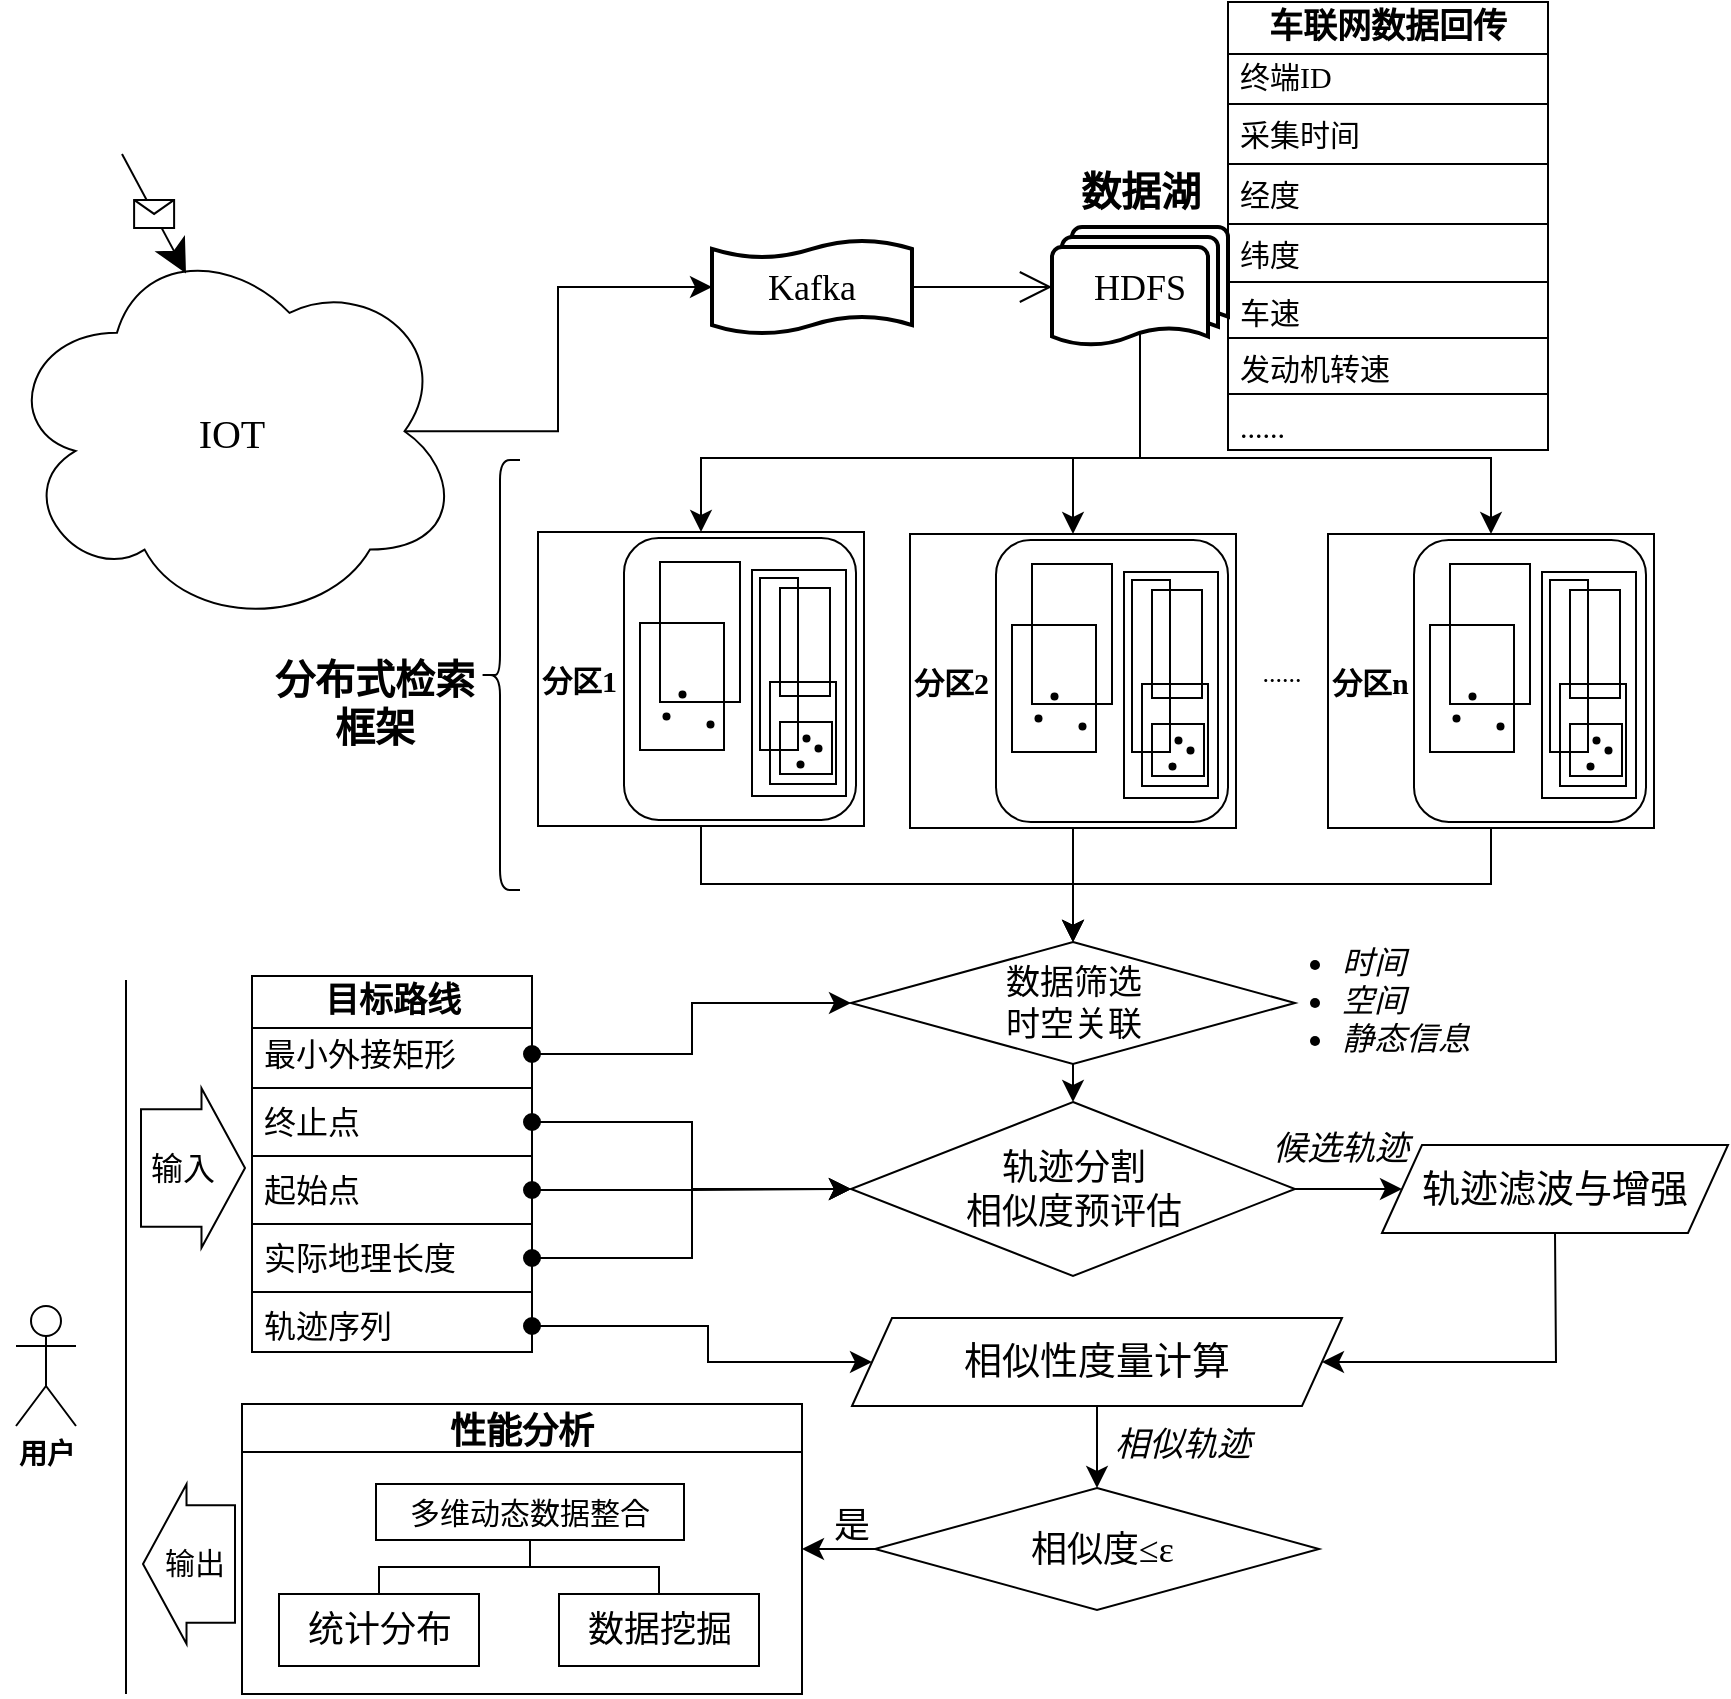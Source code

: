 <mxfile version="24.7.7">
  <diagram name="第 1 页" id="QPPe_mM45RTRhulqxfoM">
    <mxGraphModel dx="1565" dy="775" grid="0" gridSize="10" guides="1" tooltips="1" connect="1" arrows="1" fold="1" page="1" pageScale="1" pageWidth="3300" pageHeight="2339" math="0" shadow="0">
      <root>
        <mxCell id="0" />
        <mxCell id="1" parent="0" />
        <mxCell id="3G0diSPvrYinm9wSDgkd-9" value="目标路线" style="swimlane;fontStyle=1;childLayout=stackLayout;horizontal=1;startSize=26;fillColor=none;horizontalStack=0;resizeParent=1;resizeParentMax=0;resizeLast=0;collapsible=1;marginBottom=0;html=1;fontFamily=宋体;fontSize=17;verticalAlign=middle;" parent="1" vertex="1">
          <mxGeometry x="438" y="587" width="140" height="188" as="geometry">
            <mxRectangle x="360" y="410" width="110" height="30" as="alternateBounds" />
          </mxGeometry>
        </mxCell>
        <mxCell id="3G0diSPvrYinm9wSDgkd-19" value="最小外接矩形" style="text;strokeColor=none;fillColor=none;align=left;verticalAlign=middle;spacingLeft=4;spacingRight=4;overflow=hidden;rotatable=0;points=[[0,0.5],[1,0.5]];portConstraint=eastwest;whiteSpace=wrap;html=1;fontFamily=宋体;fontStyle=0;fontSize=16;" parent="3G0diSPvrYinm9wSDgkd-9" vertex="1">
          <mxGeometry y="26" width="140" height="26" as="geometry" />
        </mxCell>
        <mxCell id="3G0diSPvrYinm9wSDgkd-36" value="" style="line;strokeWidth=1;fillColor=none;align=left;verticalAlign=middle;spacingTop=-1;spacingLeft=3;spacingRight=3;rotatable=0;labelPosition=right;points=[];portConstraint=eastwest;strokeColor=inherit;fontFamily=宋体;" parent="3G0diSPvrYinm9wSDgkd-9" vertex="1">
          <mxGeometry y="52" width="140" height="8" as="geometry" />
        </mxCell>
        <mxCell id="3G0diSPvrYinm9wSDgkd-18" value="终止点" style="text;strokeColor=none;fillColor=none;align=left;verticalAlign=middle;spacingLeft=4;spacingRight=4;overflow=hidden;rotatable=0;points=[[0,0.5],[1,0.5]];portConstraint=eastwest;whiteSpace=wrap;html=1;fontFamily=宋体;fontStyle=0;fontSize=16;" parent="3G0diSPvrYinm9wSDgkd-9" vertex="1">
          <mxGeometry y="60" width="140" height="26" as="geometry" />
        </mxCell>
        <mxCell id="3G0diSPvrYinm9wSDgkd-35" value="" style="line;strokeWidth=1;fillColor=none;align=left;verticalAlign=middle;spacingTop=-1;spacingLeft=3;spacingRight=3;rotatable=0;labelPosition=right;points=[];portConstraint=eastwest;strokeColor=inherit;fontFamily=宋体;" parent="3G0diSPvrYinm9wSDgkd-9" vertex="1">
          <mxGeometry y="86" width="140" height="8" as="geometry" />
        </mxCell>
        <mxCell id="3G0diSPvrYinm9wSDgkd-201" value="起始点" style="text;strokeColor=none;fillColor=none;align=left;verticalAlign=middle;spacingLeft=4;spacingRight=4;overflow=hidden;rotatable=0;points=[[0,0.5],[1,0.5]];portConstraint=eastwest;whiteSpace=wrap;html=1;fontFamily=宋体;fontStyle=0;fontSize=16;" parent="3G0diSPvrYinm9wSDgkd-9" vertex="1">
          <mxGeometry y="94" width="140" height="26" as="geometry" />
        </mxCell>
        <mxCell id="3G0diSPvrYinm9wSDgkd-37" value="" style="line;strokeWidth=1;fillColor=none;align=left;verticalAlign=middle;spacingTop=-1;spacingLeft=3;spacingRight=3;rotatable=0;labelPosition=right;points=[];portConstraint=eastwest;strokeColor=inherit;fontFamily=宋体;" parent="3G0diSPvrYinm9wSDgkd-9" vertex="1">
          <mxGeometry y="120" width="140" height="8" as="geometry" />
        </mxCell>
        <mxCell id="3G0diSPvrYinm9wSDgkd-12" value="实际地理长度" style="text;strokeColor=none;fillColor=none;align=left;verticalAlign=middle;spacingLeft=4;spacingRight=4;overflow=hidden;rotatable=0;points=[[0,0.5],[1,0.5]];portConstraint=eastwest;whiteSpace=wrap;html=1;fontFamily=宋体;fontStyle=0;fontSize=16;" parent="3G0diSPvrYinm9wSDgkd-9" vertex="1">
          <mxGeometry y="128" width="140" height="26" as="geometry" />
        </mxCell>
        <mxCell id="3G0diSPvrYinm9wSDgkd-34" value="" style="line;strokeWidth=1;fillColor=none;align=left;verticalAlign=middle;spacingTop=-1;spacingLeft=3;spacingRight=3;rotatable=0;labelPosition=right;points=[];portConstraint=eastwest;strokeColor=inherit;fontFamily=宋体;" parent="3G0diSPvrYinm9wSDgkd-9" vertex="1">
          <mxGeometry y="154" width="140" height="8" as="geometry" />
        </mxCell>
        <mxCell id="3G0diSPvrYinm9wSDgkd-10" value="轨迹序列" style="text;strokeColor=none;fillColor=none;align=left;verticalAlign=middle;spacingLeft=4;spacingRight=4;overflow=hidden;rotatable=0;points=[[0,0.5],[1,0.5]];portConstraint=eastwest;whiteSpace=wrap;html=1;fontFamily=宋体;fontStyle=0;fontSize=16;" parent="3G0diSPvrYinm9wSDgkd-9" vertex="1">
          <mxGeometry y="162" width="140" height="26" as="geometry" />
        </mxCell>
        <mxCell id="3G0diSPvrYinm9wSDgkd-20" value="Kafka" style="shape=tape;whiteSpace=wrap;html=1;strokeWidth=2;size=0.19;fontFamily=宋体;fontStyle=0;fontSize=18;" parent="1" vertex="1">
          <mxGeometry x="668" y="219" width="100" height="47" as="geometry" />
        </mxCell>
        <mxCell id="3G0diSPvrYinm9wSDgkd-21" value="HDFS" style="strokeWidth=2;html=1;shape=mxgraph.flowchart.multi-document;whiteSpace=wrap;fontFamily=宋体;fontSize=18;fontStyle=0" parent="1" vertex="1">
          <mxGeometry x="838" y="212.5" width="88" height="60" as="geometry" />
        </mxCell>
        <mxCell id="3G0diSPvrYinm9wSDgkd-22" style="edgeStyle=none;curved=1;rounded=0;orthogonalLoop=1;jettySize=auto;html=1;exitX=1;exitY=0.5;exitDx=0;exitDy=0;exitPerimeter=0;entryX=0;entryY=0.5;entryDx=0;entryDy=0;entryPerimeter=0;fontFamily=宋体;fontSize=16;startSize=14;endArrow=open;endSize=14;sourcePerimeterSpacing=8;targetPerimeterSpacing=8;" parent="1" source="3G0diSPvrYinm9wSDgkd-20" target="3G0diSPvrYinm9wSDgkd-21" edge="1">
          <mxGeometry relative="1" as="geometry" />
        </mxCell>
        <mxCell id="3G0diSPvrYinm9wSDgkd-23" value="车联网数据回传" style="swimlane;fontStyle=1;align=center;verticalAlign=middle;childLayout=stackLayout;horizontal=1;startSize=26;horizontalStack=0;resizeParent=1;resizeParentMax=0;resizeLast=0;collapsible=1;marginBottom=0;whiteSpace=wrap;html=1;fontFamily=宋体;fontSize=17;" parent="1" vertex="1">
          <mxGeometry x="926" y="100" width="160" height="224" as="geometry" />
        </mxCell>
        <mxCell id="3G0diSPvrYinm9wSDgkd-24" value="终端ID" style="text;strokeColor=none;fillColor=none;align=left;verticalAlign=middle;spacingLeft=4;spacingRight=4;overflow=hidden;rotatable=0;points=[[0,0.5],[1,0.5]];portConstraint=eastwest;whiteSpace=wrap;html=1;fontFamily=宋体;fontSize=15;fontColor=#000000;" parent="3G0diSPvrYinm9wSDgkd-23" vertex="1">
          <mxGeometry y="26" width="160" height="21" as="geometry" />
        </mxCell>
        <mxCell id="3G0diSPvrYinm9wSDgkd-38" value="" style="line;strokeWidth=1;fillColor=none;align=left;verticalAlign=middle;spacingTop=-1;spacingLeft=3;spacingRight=3;rotatable=0;labelPosition=right;points=[];portConstraint=eastwest;strokeColor=inherit;fontFamily=宋体;" parent="3G0diSPvrYinm9wSDgkd-23" vertex="1">
          <mxGeometry y="47" width="160" height="8" as="geometry" />
        </mxCell>
        <mxCell id="3G0diSPvrYinm9wSDgkd-27" value="采集时间" style="text;strokeColor=none;fillColor=none;align=left;verticalAlign=middle;spacingLeft=4;spacingRight=4;overflow=hidden;rotatable=0;points=[[0,0.5],[1,0.5]];portConstraint=eastwest;whiteSpace=wrap;html=1;fontFamily=宋体;fontSize=15;fontColor=#000000;" parent="3G0diSPvrYinm9wSDgkd-23" vertex="1">
          <mxGeometry y="55" width="160" height="22" as="geometry" />
        </mxCell>
        <mxCell id="3G0diSPvrYinm9wSDgkd-39" value="" style="line;strokeWidth=1;fillColor=none;align=left;verticalAlign=middle;spacingTop=-1;spacingLeft=3;spacingRight=3;rotatable=0;labelPosition=right;points=[];portConstraint=eastwest;strokeColor=inherit;fontFamily=宋体;" parent="3G0diSPvrYinm9wSDgkd-23" vertex="1">
          <mxGeometry y="77" width="160" height="8" as="geometry" />
        </mxCell>
        <mxCell id="3G0diSPvrYinm9wSDgkd-26" value="经度" style="text;strokeColor=none;fillColor=none;align=left;verticalAlign=middle;spacingLeft=4;spacingRight=4;overflow=hidden;rotatable=0;points=[[0,0.5],[1,0.5]];portConstraint=eastwest;whiteSpace=wrap;html=1;fontFamily=宋体;fontSize=15;fontColor=#000000;" parent="3G0diSPvrYinm9wSDgkd-23" vertex="1">
          <mxGeometry y="85" width="160" height="22" as="geometry" />
        </mxCell>
        <mxCell id="3G0diSPvrYinm9wSDgkd-51" value="" style="line;strokeWidth=1;fillColor=none;align=left;verticalAlign=middle;spacingTop=-1;spacingLeft=3;spacingRight=3;rotatable=0;labelPosition=right;points=[];portConstraint=eastwest;strokeColor=inherit;fontFamily=宋体;" parent="3G0diSPvrYinm9wSDgkd-23" vertex="1">
          <mxGeometry y="107" width="160" height="8" as="geometry" />
        </mxCell>
        <mxCell id="3G0diSPvrYinm9wSDgkd-48" value="纬度" style="text;strokeColor=none;fillColor=none;align=left;verticalAlign=middle;spacingLeft=4;spacingRight=4;overflow=hidden;rotatable=0;points=[[0,0.5],[1,0.5]];portConstraint=eastwest;whiteSpace=wrap;html=1;fontFamily=宋体;fontSize=15;fontColor=#000000;" parent="3G0diSPvrYinm9wSDgkd-23" vertex="1">
          <mxGeometry y="115" width="160" height="21" as="geometry" />
        </mxCell>
        <mxCell id="3G0diSPvrYinm9wSDgkd-52" value="" style="line;strokeWidth=1;fillColor=none;align=left;verticalAlign=middle;spacingTop=-1;spacingLeft=3;spacingRight=3;rotatable=0;labelPosition=right;points=[];portConstraint=eastwest;strokeColor=inherit;fontFamily=宋体;" parent="3G0diSPvrYinm9wSDgkd-23" vertex="1">
          <mxGeometry y="136" width="160" height="8" as="geometry" />
        </mxCell>
        <mxCell id="3G0diSPvrYinm9wSDgkd-40" value="车速" style="text;strokeColor=none;fillColor=none;align=left;verticalAlign=middle;spacingLeft=4;spacingRight=4;overflow=hidden;rotatable=0;points=[[0,0.5],[1,0.5]];portConstraint=eastwest;whiteSpace=wrap;html=1;fontFamily=宋体;fontSize=15;fontColor=#000000;" parent="3G0diSPvrYinm9wSDgkd-23" vertex="1">
          <mxGeometry y="144" width="160" height="20" as="geometry" />
        </mxCell>
        <mxCell id="3G0diSPvrYinm9wSDgkd-53" value="" style="line;strokeWidth=1;fillColor=none;align=left;verticalAlign=middle;spacingTop=-1;spacingLeft=3;spacingRight=3;rotatable=0;labelPosition=right;points=[];portConstraint=eastwest;strokeColor=inherit;fontFamily=宋体;" parent="3G0diSPvrYinm9wSDgkd-23" vertex="1">
          <mxGeometry y="164" width="160" height="8" as="geometry" />
        </mxCell>
        <mxCell id="3G0diSPvrYinm9wSDgkd-49" value="发动机转速" style="text;strokeColor=none;fillColor=none;align=left;verticalAlign=middle;spacingLeft=4;spacingRight=4;overflow=hidden;rotatable=0;points=[[0,0.5],[1,0.5]];portConstraint=eastwest;whiteSpace=wrap;html=1;fontFamily=宋体;fontSize=15;fontColor=#000000;" parent="3G0diSPvrYinm9wSDgkd-23" vertex="1">
          <mxGeometry y="172" width="160" height="20" as="geometry" />
        </mxCell>
        <mxCell id="3G0diSPvrYinm9wSDgkd-54" value="" style="line;strokeWidth=1;fillColor=none;align=left;verticalAlign=middle;spacingTop=-1;spacingLeft=3;spacingRight=3;rotatable=0;labelPosition=right;points=[];portConstraint=eastwest;strokeColor=inherit;fontFamily=宋体;" parent="3G0diSPvrYinm9wSDgkd-23" vertex="1">
          <mxGeometry y="192" width="160" height="8" as="geometry" />
        </mxCell>
        <mxCell id="3G0diSPvrYinm9wSDgkd-50" value="......" style="text;strokeColor=none;fillColor=none;align=left;verticalAlign=middle;spacingLeft=4;spacingRight=4;overflow=hidden;rotatable=0;points=[[0,0.5],[1,0.5]];portConstraint=eastwest;whiteSpace=wrap;html=1;fontFamily=宋体;fontSize=15;fontColor=#000000;" parent="3G0diSPvrYinm9wSDgkd-23" vertex="1">
          <mxGeometry y="200" width="160" height="24" as="geometry" />
        </mxCell>
        <mxCell id="3G0diSPvrYinm9wSDgkd-55" value="IOT" style="ellipse;shape=cloud;whiteSpace=wrap;html=1;align=center;fontFamily=宋体;fontSize=20;" parent="1" vertex="1">
          <mxGeometry x="313" y="216" width="230" height="197.25" as="geometry" />
        </mxCell>
        <mxCell id="3G0diSPvrYinm9wSDgkd-86" value="" style="group;fontFamily=宋体;" parent="1" vertex="1" connectable="0">
          <mxGeometry x="581" y="365" width="163" height="147" as="geometry" />
        </mxCell>
        <mxCell id="3G0diSPvrYinm9wSDgkd-82" value="" style="group;fontFamily=宋体;" parent="3G0diSPvrYinm9wSDgkd-86" vertex="1" connectable="0">
          <mxGeometry x="51" y="15" width="103" height="117" as="geometry" />
        </mxCell>
        <mxCell id="3G0diSPvrYinm9wSDgkd-63" value="" style="rounded=0;whiteSpace=wrap;html=1;fontFamily=宋体;" parent="3G0diSPvrYinm9wSDgkd-82" vertex="1">
          <mxGeometry x="56" y="4" width="47" height="113" as="geometry" />
        </mxCell>
        <mxCell id="3G0diSPvrYinm9wSDgkd-65" value="" style="rounded=0;whiteSpace=wrap;html=1;fontFamily=宋体;fillColor=none;" parent="3G0diSPvrYinm9wSDgkd-82" vertex="1">
          <mxGeometry x="10" width="40" height="70" as="geometry" />
        </mxCell>
        <mxCell id="3G0diSPvrYinm9wSDgkd-67" value="" style="rounded=0;whiteSpace=wrap;html=1;fontFamily=宋体;fillColor=none;" parent="3G0diSPvrYinm9wSDgkd-82" vertex="1">
          <mxGeometry y="30.5" width="42" height="63.5" as="geometry" />
        </mxCell>
        <mxCell id="3G0diSPvrYinm9wSDgkd-69" value="" style="rounded=0;whiteSpace=wrap;html=1;fontFamily=宋体;fillColor=none;" parent="3G0diSPvrYinm9wSDgkd-82" vertex="1">
          <mxGeometry x="60" y="8" width="19" height="86" as="geometry" />
        </mxCell>
        <mxCell id="3G0diSPvrYinm9wSDgkd-70" value="" style="rounded=0;whiteSpace=wrap;html=1;fontFamily=宋体;fillColor=none;" parent="3G0diSPvrYinm9wSDgkd-82" vertex="1">
          <mxGeometry x="65" y="60" width="33" height="51" as="geometry" />
        </mxCell>
        <mxCell id="3G0diSPvrYinm9wSDgkd-72" value="" style="rounded=0;whiteSpace=wrap;html=1;fontFamily=宋体;fillColor=none;" parent="3G0diSPvrYinm9wSDgkd-82" vertex="1">
          <mxGeometry x="70" y="13" width="25" height="54" as="geometry" />
        </mxCell>
        <mxCell id="3G0diSPvrYinm9wSDgkd-73" value="" style="rounded=0;whiteSpace=wrap;html=1;fontFamily=宋体;fillColor=none;" parent="3G0diSPvrYinm9wSDgkd-82" vertex="1">
          <mxGeometry x="70" y="80" width="26" height="26" as="geometry" />
        </mxCell>
        <mxCell id="3G0diSPvrYinm9wSDgkd-75" value="" style="shape=waypoint;sketch=0;fillStyle=solid;size=6;pointerEvents=1;points=[];fillColor=none;resizable=0;rotatable=0;perimeter=centerPerimeter;snapToPoint=1;fontFamily=宋体;strokeWidth=0;" parent="3G0diSPvrYinm9wSDgkd-82" vertex="1">
          <mxGeometry x="73" y="78" width="20" height="20" as="geometry" />
        </mxCell>
        <mxCell id="3G0diSPvrYinm9wSDgkd-77" value="" style="shape=waypoint;sketch=0;fillStyle=solid;size=6;pointerEvents=1;points=[];fillColor=none;resizable=0;rotatable=0;perimeter=centerPerimeter;snapToPoint=1;fontFamily=宋体;strokeWidth=0;" parent="3G0diSPvrYinm9wSDgkd-82" vertex="1">
          <mxGeometry x="79" y="83" width="20" height="20" as="geometry" />
        </mxCell>
        <mxCell id="3G0diSPvrYinm9wSDgkd-78" value="" style="shape=waypoint;sketch=0;fillStyle=solid;size=6;pointerEvents=1;points=[];fillColor=none;resizable=0;rotatable=0;perimeter=centerPerimeter;snapToPoint=1;fontFamily=宋体;strokeWidth=0;" parent="3G0diSPvrYinm9wSDgkd-82" vertex="1">
          <mxGeometry x="70" y="91" width="20" height="20" as="geometry" />
        </mxCell>
        <mxCell id="3G0diSPvrYinm9wSDgkd-79" value="" style="shape=waypoint;sketch=0;fillStyle=solid;size=6;pointerEvents=1;points=[];fillColor=none;resizable=0;rotatable=0;perimeter=centerPerimeter;snapToPoint=1;fontFamily=宋体;strokeWidth=0;" parent="3G0diSPvrYinm9wSDgkd-82" vertex="1">
          <mxGeometry x="11" y="56" width="20" height="20" as="geometry" />
        </mxCell>
        <mxCell id="3G0diSPvrYinm9wSDgkd-80" value="" style="shape=waypoint;sketch=0;fillStyle=solid;size=6;pointerEvents=1;points=[];fillColor=none;resizable=0;rotatable=0;perimeter=centerPerimeter;snapToPoint=1;fontFamily=宋体;strokeWidth=0;" parent="3G0diSPvrYinm9wSDgkd-82" vertex="1">
          <mxGeometry x="3" y="67" width="20" height="20" as="geometry" />
        </mxCell>
        <mxCell id="3G0diSPvrYinm9wSDgkd-81" value="" style="shape=waypoint;sketch=0;fillStyle=solid;size=6;pointerEvents=1;points=[];fillColor=none;resizable=0;rotatable=0;perimeter=centerPerimeter;snapToPoint=1;fontFamily=宋体;strokeWidth=0;" parent="3G0diSPvrYinm9wSDgkd-82" vertex="1">
          <mxGeometry x="25" y="71" width="20" height="20" as="geometry" />
        </mxCell>
        <mxCell id="3G0diSPvrYinm9wSDgkd-83" value="" style="rounded=1;whiteSpace=wrap;html=1;fontFamily=宋体;fillColor=none;" parent="3G0diSPvrYinm9wSDgkd-86" vertex="1">
          <mxGeometry x="43" y="3" width="116" height="141" as="geometry" />
        </mxCell>
        <mxCell id="3G0diSPvrYinm9wSDgkd-85" value="&lt;b&gt;&lt;font style=&quot;font-size: 15px;&quot;&gt;分区1&lt;/font&gt;&lt;/b&gt;" style="rounded=0;whiteSpace=wrap;html=1;fontFamily=宋体;fillColor=none;align=left;" parent="3G0diSPvrYinm9wSDgkd-86" vertex="1">
          <mxGeometry width="163" height="147" as="geometry" />
        </mxCell>
        <mxCell id="3G0diSPvrYinm9wSDgkd-87" value="" style="group;fontFamily=宋体;" parent="1" vertex="1" connectable="0">
          <mxGeometry x="767" y="366" width="163" height="147" as="geometry" />
        </mxCell>
        <mxCell id="3G0diSPvrYinm9wSDgkd-88" value="" style="group;fontFamily=宋体;" parent="3G0diSPvrYinm9wSDgkd-87" vertex="1" connectable="0">
          <mxGeometry x="51" y="15" width="103" height="117" as="geometry" />
        </mxCell>
        <mxCell id="3G0diSPvrYinm9wSDgkd-89" value="" style="rounded=0;whiteSpace=wrap;html=1;fontFamily=宋体;" parent="3G0diSPvrYinm9wSDgkd-88" vertex="1">
          <mxGeometry x="56" y="4" width="47" height="113" as="geometry" />
        </mxCell>
        <mxCell id="3G0diSPvrYinm9wSDgkd-90" value="" style="rounded=0;whiteSpace=wrap;html=1;fontFamily=宋体;fillColor=none;" parent="3G0diSPvrYinm9wSDgkd-88" vertex="1">
          <mxGeometry x="10" width="40" height="70" as="geometry" />
        </mxCell>
        <mxCell id="3G0diSPvrYinm9wSDgkd-91" value="" style="rounded=0;whiteSpace=wrap;html=1;fontFamily=宋体;fillColor=none;" parent="3G0diSPvrYinm9wSDgkd-88" vertex="1">
          <mxGeometry y="30.5" width="42" height="63.5" as="geometry" />
        </mxCell>
        <mxCell id="3G0diSPvrYinm9wSDgkd-92" value="" style="rounded=0;whiteSpace=wrap;html=1;fontFamily=宋体;fillColor=none;" parent="3G0diSPvrYinm9wSDgkd-88" vertex="1">
          <mxGeometry x="60" y="8" width="19" height="86" as="geometry" />
        </mxCell>
        <mxCell id="3G0diSPvrYinm9wSDgkd-93" value="" style="rounded=0;whiteSpace=wrap;html=1;fontFamily=宋体;fillColor=none;" parent="3G0diSPvrYinm9wSDgkd-88" vertex="1">
          <mxGeometry x="65" y="60" width="33" height="51" as="geometry" />
        </mxCell>
        <mxCell id="3G0diSPvrYinm9wSDgkd-94" value="" style="rounded=0;whiteSpace=wrap;html=1;fontFamily=宋体;fillColor=none;" parent="3G0diSPvrYinm9wSDgkd-88" vertex="1">
          <mxGeometry x="70" y="13" width="25" height="54" as="geometry" />
        </mxCell>
        <mxCell id="3G0diSPvrYinm9wSDgkd-95" value="" style="rounded=0;whiteSpace=wrap;html=1;fontFamily=宋体;fillColor=none;" parent="3G0diSPvrYinm9wSDgkd-88" vertex="1">
          <mxGeometry x="70" y="80" width="26" height="26" as="geometry" />
        </mxCell>
        <mxCell id="3G0diSPvrYinm9wSDgkd-96" value="" style="shape=waypoint;sketch=0;fillStyle=solid;size=6;pointerEvents=1;points=[];fillColor=none;resizable=0;rotatable=0;perimeter=centerPerimeter;snapToPoint=1;fontFamily=宋体;strokeWidth=0;" parent="3G0diSPvrYinm9wSDgkd-88" vertex="1">
          <mxGeometry x="73" y="78" width="20" height="20" as="geometry" />
        </mxCell>
        <mxCell id="3G0diSPvrYinm9wSDgkd-97" value="" style="shape=waypoint;sketch=0;fillStyle=solid;size=6;pointerEvents=1;points=[];fillColor=none;resizable=0;rotatable=0;perimeter=centerPerimeter;snapToPoint=1;fontFamily=宋体;strokeWidth=0;" parent="3G0diSPvrYinm9wSDgkd-88" vertex="1">
          <mxGeometry x="79" y="83" width="20" height="20" as="geometry" />
        </mxCell>
        <mxCell id="3G0diSPvrYinm9wSDgkd-98" value="" style="shape=waypoint;sketch=0;fillStyle=solid;size=6;pointerEvents=1;points=[];fillColor=none;resizable=0;rotatable=0;perimeter=centerPerimeter;snapToPoint=1;fontFamily=宋体;strokeWidth=0;" parent="3G0diSPvrYinm9wSDgkd-88" vertex="1">
          <mxGeometry x="70" y="91" width="20" height="20" as="geometry" />
        </mxCell>
        <mxCell id="3G0diSPvrYinm9wSDgkd-99" value="" style="shape=waypoint;sketch=0;fillStyle=solid;size=6;pointerEvents=1;points=[];fillColor=none;resizable=0;rotatable=0;perimeter=centerPerimeter;snapToPoint=1;fontFamily=宋体;strokeWidth=0;" parent="3G0diSPvrYinm9wSDgkd-88" vertex="1">
          <mxGeometry x="11" y="56" width="20" height="20" as="geometry" />
        </mxCell>
        <mxCell id="3G0diSPvrYinm9wSDgkd-100" value="" style="shape=waypoint;sketch=0;fillStyle=solid;size=6;pointerEvents=1;points=[];fillColor=none;resizable=0;rotatable=0;perimeter=centerPerimeter;snapToPoint=1;fontFamily=宋体;strokeWidth=0;" parent="3G0diSPvrYinm9wSDgkd-88" vertex="1">
          <mxGeometry x="3" y="67" width="20" height="20" as="geometry" />
        </mxCell>
        <mxCell id="3G0diSPvrYinm9wSDgkd-101" value="" style="shape=waypoint;sketch=0;fillStyle=solid;size=6;pointerEvents=1;points=[];fillColor=none;resizable=0;rotatable=0;perimeter=centerPerimeter;snapToPoint=1;fontFamily=宋体;strokeWidth=0;" parent="3G0diSPvrYinm9wSDgkd-88" vertex="1">
          <mxGeometry x="25" y="71" width="20" height="20" as="geometry" />
        </mxCell>
        <mxCell id="3G0diSPvrYinm9wSDgkd-102" value="" style="rounded=1;whiteSpace=wrap;html=1;fontFamily=宋体;fillColor=none;" parent="3G0diSPvrYinm9wSDgkd-87" vertex="1">
          <mxGeometry x="43" y="3" width="116" height="141" as="geometry" />
        </mxCell>
        <mxCell id="3G0diSPvrYinm9wSDgkd-103" value="&lt;b&gt;&lt;font style=&quot;font-size: 15px;&quot;&gt;分区2&lt;/font&gt;&lt;/b&gt;" style="rounded=0;whiteSpace=wrap;html=1;fontFamily=宋体;fillColor=none;align=left;" parent="3G0diSPvrYinm9wSDgkd-87" vertex="1">
          <mxGeometry width="163" height="147" as="geometry" />
        </mxCell>
        <mxCell id="3G0diSPvrYinm9wSDgkd-121" value="" style="group;fontFamily=宋体;" parent="1" vertex="1" connectable="0">
          <mxGeometry x="976" y="366" width="163" height="147" as="geometry" />
        </mxCell>
        <mxCell id="3G0diSPvrYinm9wSDgkd-122" value="" style="group;fontFamily=宋体;" parent="3G0diSPvrYinm9wSDgkd-121" vertex="1" connectable="0">
          <mxGeometry x="51" y="15" width="103" height="117" as="geometry" />
        </mxCell>
        <mxCell id="3G0diSPvrYinm9wSDgkd-123" value="" style="rounded=0;whiteSpace=wrap;html=1;fontFamily=宋体;" parent="3G0diSPvrYinm9wSDgkd-122" vertex="1">
          <mxGeometry x="56" y="4" width="47" height="113" as="geometry" />
        </mxCell>
        <mxCell id="3G0diSPvrYinm9wSDgkd-124" value="" style="rounded=0;whiteSpace=wrap;html=1;fontFamily=宋体;fillColor=none;" parent="3G0diSPvrYinm9wSDgkd-122" vertex="1">
          <mxGeometry x="10" width="40" height="70" as="geometry" />
        </mxCell>
        <mxCell id="3G0diSPvrYinm9wSDgkd-125" value="" style="rounded=0;whiteSpace=wrap;html=1;fontFamily=宋体;fillColor=none;" parent="3G0diSPvrYinm9wSDgkd-122" vertex="1">
          <mxGeometry y="30.5" width="42" height="63.5" as="geometry" />
        </mxCell>
        <mxCell id="3G0diSPvrYinm9wSDgkd-126" value="" style="rounded=0;whiteSpace=wrap;html=1;fontFamily=宋体;fillColor=none;" parent="3G0diSPvrYinm9wSDgkd-122" vertex="1">
          <mxGeometry x="60" y="8" width="19" height="86" as="geometry" />
        </mxCell>
        <mxCell id="3G0diSPvrYinm9wSDgkd-127" value="" style="rounded=0;whiteSpace=wrap;html=1;fontFamily=宋体;fillColor=none;" parent="3G0diSPvrYinm9wSDgkd-122" vertex="1">
          <mxGeometry x="65" y="60" width="33" height="51" as="geometry" />
        </mxCell>
        <mxCell id="3G0diSPvrYinm9wSDgkd-128" value="" style="rounded=0;whiteSpace=wrap;html=1;fontFamily=宋体;fillColor=none;" parent="3G0diSPvrYinm9wSDgkd-122" vertex="1">
          <mxGeometry x="70" y="13" width="25" height="54" as="geometry" />
        </mxCell>
        <mxCell id="3G0diSPvrYinm9wSDgkd-129" value="" style="rounded=0;whiteSpace=wrap;html=1;fontFamily=宋体;fillColor=none;" parent="3G0diSPvrYinm9wSDgkd-122" vertex="1">
          <mxGeometry x="70" y="80" width="26" height="26" as="geometry" />
        </mxCell>
        <mxCell id="3G0diSPvrYinm9wSDgkd-130" value="" style="shape=waypoint;sketch=0;fillStyle=solid;size=6;pointerEvents=1;points=[];fillColor=none;resizable=0;rotatable=0;perimeter=centerPerimeter;snapToPoint=1;fontFamily=宋体;strokeWidth=0;" parent="3G0diSPvrYinm9wSDgkd-122" vertex="1">
          <mxGeometry x="73" y="78" width="20" height="20" as="geometry" />
        </mxCell>
        <mxCell id="3G0diSPvrYinm9wSDgkd-131" value="" style="shape=waypoint;sketch=0;fillStyle=solid;size=6;pointerEvents=1;points=[];fillColor=none;resizable=0;rotatable=0;perimeter=centerPerimeter;snapToPoint=1;fontFamily=宋体;strokeWidth=0;" parent="3G0diSPvrYinm9wSDgkd-122" vertex="1">
          <mxGeometry x="79" y="83" width="20" height="20" as="geometry" />
        </mxCell>
        <mxCell id="3G0diSPvrYinm9wSDgkd-132" value="" style="shape=waypoint;sketch=0;fillStyle=solid;size=6;pointerEvents=1;points=[];fillColor=none;resizable=0;rotatable=0;perimeter=centerPerimeter;snapToPoint=1;fontFamily=宋体;strokeWidth=0;" parent="3G0diSPvrYinm9wSDgkd-122" vertex="1">
          <mxGeometry x="70" y="91" width="20" height="20" as="geometry" />
        </mxCell>
        <mxCell id="3G0diSPvrYinm9wSDgkd-133" value="" style="shape=waypoint;sketch=0;fillStyle=solid;size=6;pointerEvents=1;points=[];fillColor=none;resizable=0;rotatable=0;perimeter=centerPerimeter;snapToPoint=1;fontFamily=宋体;strokeWidth=0;" parent="3G0diSPvrYinm9wSDgkd-122" vertex="1">
          <mxGeometry x="11" y="56" width="20" height="20" as="geometry" />
        </mxCell>
        <mxCell id="3G0diSPvrYinm9wSDgkd-134" value="" style="shape=waypoint;sketch=0;fillStyle=solid;size=6;pointerEvents=1;points=[];fillColor=none;resizable=0;rotatable=0;perimeter=centerPerimeter;snapToPoint=1;fontFamily=宋体;strokeWidth=0;" parent="3G0diSPvrYinm9wSDgkd-122" vertex="1">
          <mxGeometry x="3" y="67" width="20" height="20" as="geometry" />
        </mxCell>
        <mxCell id="3G0diSPvrYinm9wSDgkd-135" value="" style="shape=waypoint;sketch=0;fillStyle=solid;size=6;pointerEvents=1;points=[];fillColor=none;resizable=0;rotatable=0;perimeter=centerPerimeter;snapToPoint=1;fontFamily=宋体;strokeWidth=0;" parent="3G0diSPvrYinm9wSDgkd-122" vertex="1">
          <mxGeometry x="25" y="71" width="20" height="20" as="geometry" />
        </mxCell>
        <mxCell id="3G0diSPvrYinm9wSDgkd-136" value="" style="rounded=1;whiteSpace=wrap;html=1;fontFamily=宋体;fillColor=none;" parent="3G0diSPvrYinm9wSDgkd-121" vertex="1">
          <mxGeometry x="43" y="3" width="116" height="141" as="geometry" />
        </mxCell>
        <mxCell id="3G0diSPvrYinm9wSDgkd-137" value="&lt;b&gt;&lt;font style=&quot;font-size: 15px;&quot;&gt;分区n&lt;/font&gt;&lt;/b&gt;" style="rounded=0;whiteSpace=wrap;html=1;fontFamily=宋体;fillColor=none;align=left;" parent="3G0diSPvrYinm9wSDgkd-121" vertex="1">
          <mxGeometry width="163" height="147" as="geometry" />
        </mxCell>
        <mxCell id="3G0diSPvrYinm9wSDgkd-138" value="......" style="text;html=1;align=center;verticalAlign=middle;whiteSpace=wrap;rounded=0;fontSize=13;fontFamily=宋体;" parent="1" vertex="1">
          <mxGeometry x="923" y="420" width="60" height="30" as="geometry" />
        </mxCell>
        <mxCell id="3G0diSPvrYinm9wSDgkd-139" value="" style="edgeStyle=elbowEdgeStyle;elbow=vertical;endArrow=classic;html=1;curved=0;rounded=0;endSize=8;startSize=8;fontFamily=宋体;fontSize=16;sourcePerimeterSpacing=8;targetPerimeterSpacing=8;entryX=0.5;entryY=0;entryDx=0;entryDy=0;exitX=0.5;exitY=0.88;exitDx=0;exitDy=0;exitPerimeter=0;" parent="1" source="3G0diSPvrYinm9wSDgkd-21" target="3G0diSPvrYinm9wSDgkd-85" edge="1">
          <mxGeometry width="50" height="50" relative="1" as="geometry">
            <mxPoint x="881" y="274" as="sourcePoint" />
            <mxPoint x="661" y="347.7" as="targetPoint" />
            <Array as="points">
              <mxPoint x="772" y="328" />
            </Array>
          </mxGeometry>
        </mxCell>
        <mxCell id="3G0diSPvrYinm9wSDgkd-140" value="" style="edgeStyle=elbowEdgeStyle;elbow=vertical;endArrow=classic;html=1;curved=0;rounded=0;endSize=8;startSize=8;fontFamily=宋体;fontSize=16;sourcePerimeterSpacing=8;targetPerimeterSpacing=8;exitX=0.5;exitY=0.88;exitDx=0;exitDy=0;exitPerimeter=0;entryX=0.5;entryY=0;entryDx=0;entryDy=0;" parent="1" source="3G0diSPvrYinm9wSDgkd-21" target="3G0diSPvrYinm9wSDgkd-103" edge="1">
          <mxGeometry width="50" height="50" relative="1" as="geometry">
            <mxPoint x="807" y="512" as="sourcePoint" />
            <mxPoint x="857" y="462" as="targetPoint" />
            <Array as="points">
              <mxPoint x="872" y="328" />
            </Array>
          </mxGeometry>
        </mxCell>
        <mxCell id="3G0diSPvrYinm9wSDgkd-141" value="" style="edgeStyle=elbowEdgeStyle;elbow=vertical;endArrow=classic;html=1;curved=0;rounded=0;endSize=8;startSize=8;fontFamily=宋体;fontSize=16;sourcePerimeterSpacing=8;targetPerimeterSpacing=8;exitX=0.5;exitY=0.88;exitDx=0;exitDy=0;exitPerimeter=0;entryX=0.5;entryY=0;entryDx=0;entryDy=0;" parent="1" source="3G0diSPvrYinm9wSDgkd-21" target="3G0diSPvrYinm9wSDgkd-137" edge="1">
          <mxGeometry width="50" height="50" relative="1" as="geometry">
            <mxPoint x="807" y="512" as="sourcePoint" />
            <mxPoint x="857" y="462" as="targetPoint" />
            <Array as="points">
              <mxPoint x="969" y="328" />
            </Array>
          </mxGeometry>
        </mxCell>
        <mxCell id="3G0diSPvrYinm9wSDgkd-142" value="" style="shape=curlyBracket;whiteSpace=wrap;html=1;rounded=1;flipH=1;labelPosition=right;verticalLabelPosition=middle;align=left;verticalAlign=middle;fontFamily=宋体;rotation=-180;" parent="1" vertex="1">
          <mxGeometry x="552" y="329" width="20" height="215" as="geometry" />
        </mxCell>
        <mxCell id="3G0diSPvrYinm9wSDgkd-143" value="分布式检索框架" style="text;html=1;align=center;verticalAlign=middle;whiteSpace=wrap;rounded=0;fontSize=20;fontFamily=宋体;fontStyle=1" parent="1" vertex="1">
          <mxGeometry x="443" y="409" width="113" height="81" as="geometry" />
        </mxCell>
        <mxCell id="3G0diSPvrYinm9wSDgkd-148" value="数据筛选&lt;br&gt;时空关联" style="rhombus;whiteSpace=wrap;html=1;fontFamily=宋体;fontSize=17;" parent="1" vertex="1">
          <mxGeometry x="737.5" y="570" width="222" height="61" as="geometry" />
        </mxCell>
        <mxCell id="3G0diSPvrYinm9wSDgkd-153" value="" style="edgeStyle=elbowEdgeStyle;elbow=vertical;endArrow=classic;html=1;curved=0;rounded=0;endSize=8;startSize=8;fontFamily=宋体;fontSize=16;sourcePerimeterSpacing=8;targetPerimeterSpacing=8;exitX=0.5;exitY=1;exitDx=0;exitDy=0;entryX=0.5;entryY=0;entryDx=0;entryDy=0;" parent="1" source="3G0diSPvrYinm9wSDgkd-85" target="3G0diSPvrYinm9wSDgkd-148" edge="1">
          <mxGeometry width="50" height="50" relative="1" as="geometry">
            <mxPoint x="802" y="433" as="sourcePoint" />
            <mxPoint x="852" y="383" as="targetPoint" />
          </mxGeometry>
        </mxCell>
        <mxCell id="3G0diSPvrYinm9wSDgkd-154" value="" style="edgeStyle=elbowEdgeStyle;elbow=horizontal;endArrow=classic;html=1;curved=0;rounded=0;endSize=8;startSize=8;fontFamily=宋体;fontSize=16;sourcePerimeterSpacing=8;targetPerimeterSpacing=8;exitX=0.5;exitY=1;exitDx=0;exitDy=0;entryX=0.5;entryY=0;entryDx=0;entryDy=0;" parent="1" source="3G0diSPvrYinm9wSDgkd-103" target="3G0diSPvrYinm9wSDgkd-148" edge="1">
          <mxGeometry width="50" height="50" relative="1" as="geometry">
            <mxPoint x="802" y="433" as="sourcePoint" />
            <mxPoint x="852" y="383" as="targetPoint" />
          </mxGeometry>
        </mxCell>
        <mxCell id="3G0diSPvrYinm9wSDgkd-157" value="" style="edgeStyle=elbowEdgeStyle;elbow=vertical;endArrow=classic;html=1;curved=0;rounded=0;endSize=8;startSize=8;fontFamily=宋体;fontSize=16;sourcePerimeterSpacing=8;targetPerimeterSpacing=8;exitX=0.5;exitY=1;exitDx=0;exitDy=0;entryX=0.5;entryY=0;entryDx=0;entryDy=0;" parent="1" source="3G0diSPvrYinm9wSDgkd-137" target="3G0diSPvrYinm9wSDgkd-148" edge="1">
          <mxGeometry width="50" height="50" relative="1" as="geometry">
            <mxPoint x="673" y="522" as="sourcePoint" />
            <mxPoint x="859" y="580" as="targetPoint" />
            <Array as="points">
              <mxPoint x="953" y="541" />
            </Array>
          </mxGeometry>
        </mxCell>
        <mxCell id="3G0diSPvrYinm9wSDgkd-158" value="" style="edgeStyle=elbowEdgeStyle;elbow=horizontal;endArrow=classic;html=1;curved=0;rounded=0;endSize=8;startSize=8;fontFamily=宋体;fontSize=16;sourcePerimeterSpacing=8;targetPerimeterSpacing=8;exitX=1;exitY=0.5;exitDx=0;exitDy=0;entryX=0;entryY=0.5;entryDx=0;entryDy=0;startArrow=oval;startFill=1;" parent="1" source="3G0diSPvrYinm9wSDgkd-19" target="3G0diSPvrYinm9wSDgkd-148" edge="1">
          <mxGeometry width="50" height="50" relative="1" as="geometry">
            <mxPoint x="614" y="656" as="sourcePoint" />
            <mxPoint x="664" y="606" as="targetPoint" />
          </mxGeometry>
        </mxCell>
        <mxCell id="3G0diSPvrYinm9wSDgkd-160" value="轨迹分割&lt;br style=&quot;font-size: 18px;&quot;&gt;相似度预评估" style="rhombus;whiteSpace=wrap;html=1;fontFamily=宋体;fontSize=18;" parent="1" vertex="1">
          <mxGeometry x="737.5" y="650" width="222" height="87" as="geometry" />
        </mxCell>
        <mxCell id="3G0diSPvrYinm9wSDgkd-161" value="" style="edgeStyle=elbowEdgeStyle;elbow=horizontal;endArrow=classic;html=1;curved=0;rounded=0;endSize=8;startSize=8;fontFamily=宋体;fontSize=16;sourcePerimeterSpacing=8;targetPerimeterSpacing=8;exitX=1;exitY=0.5;exitDx=0;exitDy=0;entryX=0;entryY=0.5;entryDx=0;entryDy=0;startArrow=oval;startFill=1;" parent="1" source="3G0diSPvrYinm9wSDgkd-18" target="3G0diSPvrYinm9wSDgkd-160" edge="1">
          <mxGeometry width="50" height="50" relative="1" as="geometry">
            <mxPoint x="546" y="767" as="sourcePoint" />
            <mxPoint x="596" y="717" as="targetPoint" />
          </mxGeometry>
        </mxCell>
        <mxCell id="3G0diSPvrYinm9wSDgkd-162" value="" style="edgeStyle=elbowEdgeStyle;elbow=horizontal;endArrow=classic;html=1;curved=0;rounded=0;endSize=8;startSize=8;fontFamily=宋体;fontSize=16;sourcePerimeterSpacing=8;targetPerimeterSpacing=8;exitX=1;exitY=0.5;exitDx=0;exitDy=0;entryX=0;entryY=0.5;entryDx=0;entryDy=0;startArrow=oval;startFill=1;" parent="1" source="3G0diSPvrYinm9wSDgkd-201" target="3G0diSPvrYinm9wSDgkd-160" edge="1">
          <mxGeometry width="50" height="50" relative="1" as="geometry">
            <mxPoint x="578" y="720" as="sourcePoint" />
            <mxPoint x="827" y="547" as="targetPoint" />
          </mxGeometry>
        </mxCell>
        <mxCell id="3G0diSPvrYinm9wSDgkd-163" value="" style="edgeStyle=elbowEdgeStyle;elbow=horizontal;endArrow=classic;html=1;curved=0;rounded=0;endSize=8;startSize=8;fontFamily=宋体;fontSize=16;sourcePerimeterSpacing=8;targetPerimeterSpacing=8;exitX=1;exitY=0.5;exitDx=0;exitDy=0;entryX=0;entryY=0.5;entryDx=0;entryDy=0;startArrow=oval;startFill=1;" parent="1" source="3G0diSPvrYinm9wSDgkd-12" target="3G0diSPvrYinm9wSDgkd-160" edge="1">
          <mxGeometry width="50" height="50" relative="1" as="geometry">
            <mxPoint x="777" y="597" as="sourcePoint" />
            <mxPoint x="827" y="547" as="targetPoint" />
          </mxGeometry>
        </mxCell>
        <mxCell id="3G0diSPvrYinm9wSDgkd-165" value="" style="edgeStyle=elbowEdgeStyle;elbow=horizontal;endArrow=classic;html=1;curved=0;rounded=0;endSize=8;startSize=8;fontFamily=宋体;fontSize=16;sourcePerimeterSpacing=8;targetPerimeterSpacing=8;exitX=0.5;exitY=1;exitDx=0;exitDy=0;entryX=0.5;entryY=0;entryDx=0;entryDy=0;" parent="1" source="3G0diSPvrYinm9wSDgkd-148" target="3G0diSPvrYinm9wSDgkd-160" edge="1">
          <mxGeometry width="50" height="50" relative="1" as="geometry">
            <mxPoint x="791" y="851" as="sourcePoint" />
            <mxPoint x="841" y="801" as="targetPoint" />
          </mxGeometry>
        </mxCell>
        <mxCell id="3G0diSPvrYinm9wSDgkd-166" value="轨迹滤波与增强" style="shape=parallelogram;perimeter=parallelogramPerimeter;whiteSpace=wrap;html=1;fixedSize=1;fontFamily=宋体;fontSize=19;" parent="1" vertex="1">
          <mxGeometry x="1003" y="671.5" width="173" height="44" as="geometry" />
        </mxCell>
        <mxCell id="3G0diSPvrYinm9wSDgkd-167" value="相似性度量计算" style="shape=parallelogram;perimeter=parallelogramPerimeter;whiteSpace=wrap;html=1;fixedSize=1;fontFamily=宋体;fontSize=19;" parent="1" vertex="1">
          <mxGeometry x="738" y="758" width="245" height="44" as="geometry" />
        </mxCell>
        <mxCell id="3G0diSPvrYinm9wSDgkd-168" value="" style="edgeStyle=elbowEdgeStyle;elbow=horizontal;endArrow=classic;html=1;curved=0;rounded=0;endSize=8;startSize=8;fontFamily=宋体;fontSize=16;sourcePerimeterSpacing=8;targetPerimeterSpacing=8;entryX=0;entryY=0.5;entryDx=0;entryDy=0;exitX=1;exitY=0.5;exitDx=0;exitDy=0;" parent="1" source="3G0diSPvrYinm9wSDgkd-160" target="3G0diSPvrYinm9wSDgkd-166" edge="1">
          <mxGeometry width="50" height="50" relative="1" as="geometry">
            <mxPoint x="957" y="694" as="sourcePoint" />
            <mxPoint x="697" y="775" as="targetPoint" />
          </mxGeometry>
        </mxCell>
        <mxCell id="3G0diSPvrYinm9wSDgkd-170" value="" style="edgeStyle=elbowEdgeStyle;elbow=horizontal;endArrow=classic;html=1;curved=0;rounded=0;endSize=8;startSize=8;fontFamily=宋体;fontSize=16;sourcePerimeterSpacing=8;targetPerimeterSpacing=8;exitX=0.5;exitY=1;exitDx=0;exitDy=0;entryX=1;entryY=0.5;entryDx=0;entryDy=0;" parent="1" source="3G0diSPvrYinm9wSDgkd-166" target="3G0diSPvrYinm9wSDgkd-167" edge="1">
          <mxGeometry width="50" height="50" relative="1" as="geometry">
            <mxPoint x="1074" y="843" as="sourcePoint" />
            <mxPoint x="1124" y="793" as="targetPoint" />
            <Array as="points">
              <mxPoint x="1090" y="739" />
              <mxPoint x="1087" y="745" />
            </Array>
          </mxGeometry>
        </mxCell>
        <mxCell id="3G0diSPvrYinm9wSDgkd-171" value="&lt;span style=&quot;text-align: justify; background-color: rgb(255, 255, 255);&quot;&gt;&lt;font style=&quot;font-size: 18px;&quot;&gt;&amp;nbsp;相似度≤ε&lt;/font&gt;&lt;/span&gt;" style="rhombus;whiteSpace=wrap;html=1;fontFamily=宋体;fontSize=18;" parent="1" vertex="1">
          <mxGeometry x="749.5" y="843" width="222" height="61" as="geometry" />
        </mxCell>
        <mxCell id="3G0diSPvrYinm9wSDgkd-173" value="" style="edgeStyle=elbowEdgeStyle;elbow=horizontal;endArrow=classic;html=1;curved=0;rounded=0;endSize=8;startSize=8;fontFamily=宋体;fontSize=16;sourcePerimeterSpacing=8;targetPerimeterSpacing=8;exitX=1;exitY=0.5;exitDx=0;exitDy=0;entryX=0;entryY=0.5;entryDx=0;entryDy=0;startArrow=oval;startFill=1;" parent="1" source="3G0diSPvrYinm9wSDgkd-10" target="3G0diSPvrYinm9wSDgkd-167" edge="1">
          <mxGeometry width="50" height="50" relative="1" as="geometry">
            <mxPoint x="508" y="883" as="sourcePoint" />
            <mxPoint x="697" y="753" as="targetPoint" />
            <Array as="points">
              <mxPoint x="666" y="772" />
            </Array>
          </mxGeometry>
        </mxCell>
        <mxCell id="3G0diSPvrYinm9wSDgkd-174" value="" style="edgeStyle=elbowEdgeStyle;elbow=horizontal;endArrow=classic;html=1;curved=0;rounded=0;endSize=8;startSize=8;fontFamily=宋体;fontSize=16;sourcePerimeterSpacing=8;targetPerimeterSpacing=8;exitX=0.5;exitY=1;exitDx=0;exitDy=0;entryX=0.5;entryY=0;entryDx=0;entryDy=0;" parent="1" source="3G0diSPvrYinm9wSDgkd-167" target="3G0diSPvrYinm9wSDgkd-171" edge="1">
          <mxGeometry width="50" height="50" relative="1" as="geometry">
            <mxPoint x="704" y="575" as="sourcePoint" />
            <mxPoint x="819" y="886" as="targetPoint" />
          </mxGeometry>
        </mxCell>
        <mxCell id="3G0diSPvrYinm9wSDgkd-178" value="性能分析" style="swimlane;startSize=24;horizontal=1;containerType=tree;newEdgeStyle={&quot;edgeStyle&quot;:&quot;elbowEdgeStyle&quot;,&quot;startArrow&quot;:&quot;none&quot;,&quot;endArrow&quot;:&quot;none&quot;};fontFamily=宋体;fontSize=18;" parent="1" vertex="1">
          <mxGeometry x="433" y="801" width="280" height="145" as="geometry" />
        </mxCell>
        <mxCell id="3G0diSPvrYinm9wSDgkd-179" value="" style="edgeStyle=elbowEdgeStyle;elbow=vertical;sourcePerimeterSpacing=0;targetPerimeterSpacing=0;startArrow=none;endArrow=none;rounded=0;curved=0;fontFamily=宋体;fontSize=16;startSize=14;endSize=14;" parent="3G0diSPvrYinm9wSDgkd-178" source="3G0diSPvrYinm9wSDgkd-181" target="3G0diSPvrYinm9wSDgkd-182" edge="1">
          <mxGeometry relative="1" as="geometry" />
        </mxCell>
        <mxCell id="3G0diSPvrYinm9wSDgkd-180" value="" style="edgeStyle=elbowEdgeStyle;elbow=vertical;sourcePerimeterSpacing=0;targetPerimeterSpacing=0;startArrow=none;endArrow=none;rounded=0;curved=0;fontFamily=宋体;fontSize=16;startSize=14;endSize=14;" parent="3G0diSPvrYinm9wSDgkd-178" source="3G0diSPvrYinm9wSDgkd-181" target="3G0diSPvrYinm9wSDgkd-183" edge="1">
          <mxGeometry relative="1" as="geometry" />
        </mxCell>
        <UserObject label="多维动态数据整合" treeRoot="1" id="3G0diSPvrYinm9wSDgkd-181">
          <mxCell style="whiteSpace=wrap;html=1;align=center;treeFolding=1;treeMoving=1;newEdgeStyle={&quot;edgeStyle&quot;:&quot;elbowEdgeStyle&quot;,&quot;startArrow&quot;:&quot;none&quot;,&quot;endArrow&quot;:&quot;none&quot;};fontFamily=宋体;fontSize=15;" parent="3G0diSPvrYinm9wSDgkd-178" vertex="1">
            <mxGeometry x="67" y="40" width="154" height="28" as="geometry" />
          </mxCell>
        </UserObject>
        <mxCell id="3G0diSPvrYinm9wSDgkd-182" value="统计分布" style="whiteSpace=wrap;html=1;align=center;verticalAlign=middle;treeFolding=1;treeMoving=1;newEdgeStyle={&quot;edgeStyle&quot;:&quot;elbowEdgeStyle&quot;,&quot;startArrow&quot;:&quot;none&quot;,&quot;endArrow&quot;:&quot;none&quot;};fontFamily=宋体;fontSize=18;" parent="3G0diSPvrYinm9wSDgkd-178" vertex="1">
          <mxGeometry x="18.5" y="95" width="100" height="36" as="geometry" />
        </mxCell>
        <mxCell id="3G0diSPvrYinm9wSDgkd-183" value="数据挖掘" style="whiteSpace=wrap;html=1;align=center;verticalAlign=middle;treeFolding=1;treeMoving=1;newEdgeStyle={&quot;edgeStyle&quot;:&quot;elbowEdgeStyle&quot;,&quot;startArrow&quot;:&quot;none&quot;,&quot;endArrow&quot;:&quot;none&quot;};fontFamily=宋体;fontSize=18;" parent="3G0diSPvrYinm9wSDgkd-178" vertex="1">
          <mxGeometry x="158.5" y="95" width="100" height="36" as="geometry" />
        </mxCell>
        <mxCell id="3G0diSPvrYinm9wSDgkd-184" value="" style="edgeStyle=elbowEdgeStyle;elbow=horizontal;endArrow=classic;html=1;curved=0;rounded=0;endSize=8;startSize=8;fontFamily=宋体;fontSize=16;sourcePerimeterSpacing=8;targetPerimeterSpacing=8;exitX=0;exitY=0.5;exitDx=0;exitDy=0;entryX=1;entryY=0.5;entryDx=0;entryDy=0;" parent="1" source="3G0diSPvrYinm9wSDgkd-171" target="3G0diSPvrYinm9wSDgkd-178" edge="1">
          <mxGeometry width="50" height="50" relative="1" as="geometry">
            <mxPoint x="715" y="999" as="sourcePoint" />
            <mxPoint x="765" y="949" as="targetPoint" />
          </mxGeometry>
        </mxCell>
        <mxCell id="3G0diSPvrYinm9wSDgkd-186" value="" style="edgeStyle=elbowEdgeStyle;elbow=horizontal;endArrow=classic;html=1;curved=0;rounded=0;endSize=8;startSize=8;fontFamily=宋体;fontSize=16;sourcePerimeterSpacing=8;targetPerimeterSpacing=8;exitX=0.875;exitY=0.5;exitDx=0;exitDy=0;exitPerimeter=0;entryX=0;entryY=0.5;entryDx=0;entryDy=0;entryPerimeter=0;" parent="1" source="3G0diSPvrYinm9wSDgkd-55" target="3G0diSPvrYinm9wSDgkd-20" edge="1">
          <mxGeometry width="50" height="50" relative="1" as="geometry">
            <mxPoint x="544" y="301" as="sourcePoint" />
            <mxPoint x="594" y="251" as="targetPoint" />
          </mxGeometry>
        </mxCell>
        <mxCell id="3G0diSPvrYinm9wSDgkd-187" value="&lt;font style=&quot;font-size: 14px;&quot;&gt;&lt;b&gt;用户&lt;/b&gt;&lt;/font&gt;" style="shape=umlActor;verticalLabelPosition=bottom;verticalAlign=top;html=1;fontFamily=宋体;" parent="1" vertex="1">
          <mxGeometry x="320" y="752" width="30" height="60" as="geometry" />
        </mxCell>
        <mxCell id="3G0diSPvrYinm9wSDgkd-191" value="" style="endArrow=none;html=1;rounded=0;fontFamily=宋体;fontSize=16;startSize=14;endSize=14;sourcePerimeterSpacing=8;targetPerimeterSpacing=8;curved=1;" parent="1" edge="1">
          <mxGeometry width="50" height="50" relative="1" as="geometry">
            <mxPoint x="375" y="946" as="sourcePoint" />
            <mxPoint x="375" y="589" as="targetPoint" />
          </mxGeometry>
        </mxCell>
        <mxCell id="3G0diSPvrYinm9wSDgkd-192" value="" style="shape=flexArrow;endArrow=classic;html=1;rounded=0;fontFamily=宋体;fontSize=15;startSize=14;endSize=6.918;sourcePerimeterSpacing=8;targetPerimeterSpacing=8;curved=1;width=58.824;" parent="1" edge="1">
          <mxGeometry width="50" height="50" relative="1" as="geometry">
            <mxPoint x="382" y="683" as="sourcePoint" />
            <mxPoint x="435" y="683" as="targetPoint" />
          </mxGeometry>
        </mxCell>
        <mxCell id="3G0diSPvrYinm9wSDgkd-199" value="&lt;font style=&quot;font-size: 16px;&quot;&gt;输入&lt;/font&gt;" style="edgeLabel;html=1;align=center;verticalAlign=middle;resizable=0;points=[];fontSize=16;fontFamily=宋体;" parent="3G0diSPvrYinm9wSDgkd-192" vertex="1" connectable="0">
          <mxGeometry x="-0.22" relative="1" as="geometry">
            <mxPoint as="offset" />
          </mxGeometry>
        </mxCell>
        <mxCell id="3G0diSPvrYinm9wSDgkd-193" value="" style="shape=flexArrow;endArrow=classic;html=1;rounded=0;fontFamily=宋体;fontSize=16;startSize=14;endSize=6.918;sourcePerimeterSpacing=8;targetPerimeterSpacing=8;curved=1;width=58.824;" parent="1" edge="1">
          <mxGeometry width="50" height="50" relative="1" as="geometry">
            <mxPoint x="430" y="881" as="sourcePoint" />
            <mxPoint x="383" y="881" as="targetPoint" />
          </mxGeometry>
        </mxCell>
        <mxCell id="3G0diSPvrYinm9wSDgkd-196" value="&lt;ul style=&quot;font-size: 16px;&quot;&gt;&lt;li style=&quot;&quot;&gt;&lt;i&gt;时间&lt;/i&gt;&lt;/li&gt;&lt;li style=&quot;&quot;&gt;&lt;i&gt;空间&lt;/i&gt;&lt;/li&gt;&lt;li style=&quot;&quot;&gt;&lt;i&gt;静态信息&lt;/i&gt;&lt;/li&gt;&lt;/ul&gt;" style="text;strokeColor=none;fillColor=none;html=1;whiteSpace=wrap;verticalAlign=middle;overflow=hidden;fontFamily=宋体;fontSize=18;" parent="1" vertex="1">
          <mxGeometry x="941" y="551" width="125" height="95" as="geometry" />
        </mxCell>
        <mxCell id="3G0diSPvrYinm9wSDgkd-197" value="数据湖" style="text;html=1;align=center;verticalAlign=middle;whiteSpace=wrap;rounded=0;fontSize=20;fontFamily=宋体;fontStyle=1" parent="1" vertex="1">
          <mxGeometry x="842" y="179" width="81" height="30" as="geometry" />
        </mxCell>
        <mxCell id="3G0diSPvrYinm9wSDgkd-198" value="是" style="text;html=1;align=center;verticalAlign=middle;whiteSpace=wrap;rounded=0;fontSize=18;fontFamily=宋体;" parent="1" vertex="1">
          <mxGeometry x="708" y="847" width="60" height="30" as="geometry" />
        </mxCell>
        <mxCell id="3G0diSPvrYinm9wSDgkd-212" value="&lt;font style=&quot;font-size: 15px;&quot;&gt;输出&lt;/font&gt;" style="edgeLabel;html=1;align=center;verticalAlign=middle;resizable=0;points=[];fontSize=16;fontFamily=宋体;" parent="1" vertex="1" connectable="0">
          <mxGeometry x="407.002" y="701" as="geometry">
            <mxPoint x="2" y="179" as="offset" />
          </mxGeometry>
        </mxCell>
        <mxCell id="3G0diSPvrYinm9wSDgkd-226" value="候选轨迹" style="text;html=1;align=center;verticalAlign=middle;whiteSpace=wrap;rounded=0;fontSize=17;fontFamily=宋体;fontStyle=2" parent="1" vertex="1">
          <mxGeometry x="941" y="659" width="83" height="30" as="geometry" />
        </mxCell>
        <mxCell id="3G0diSPvrYinm9wSDgkd-227" value="相似轨迹" style="text;html=1;align=center;verticalAlign=middle;whiteSpace=wrap;rounded=0;fontSize=17;fontFamily=宋体;fontStyle=2" parent="1" vertex="1">
          <mxGeometry x="862" y="807" width="83" height="30" as="geometry" />
        </mxCell>
        <mxCell id="7TAQLzED8YgwvD5aUBoT-1" value="" style="endArrow=classic;html=1;rounded=0;fontFamily=Architects Daughter;fontSource=https%3A%2F%2Ffonts.googleapis.com%2Fcss%3Ffamily%3DArchitects%2BDaughter;fontSize=16;startSize=14;endSize=14;sourcePerimeterSpacing=8;targetPerimeterSpacing=8;curved=1;entryX=0.4;entryY=0.1;entryDx=0;entryDy=0;entryPerimeter=0;" edge="1" parent="1" target="3G0diSPvrYinm9wSDgkd-55">
          <mxGeometry relative="1" as="geometry">
            <mxPoint x="373" y="176" as="sourcePoint" />
            <mxPoint x="473" y="176" as="targetPoint" />
          </mxGeometry>
        </mxCell>
        <mxCell id="7TAQLzED8YgwvD5aUBoT-2" value="" style="shape=message;html=1;outlineConnect=0;fontFamily=Architects Daughter;fontSource=https%3A%2F%2Ffonts.googleapis.com%2Fcss%3Ffamily%3DArchitects%2BDaughter;" vertex="1" parent="7TAQLzED8YgwvD5aUBoT-1">
          <mxGeometry width="20" height="14" relative="1" as="geometry">
            <mxPoint x="-10" y="-7" as="offset" />
          </mxGeometry>
        </mxCell>
      </root>
    </mxGraphModel>
  </diagram>
</mxfile>
